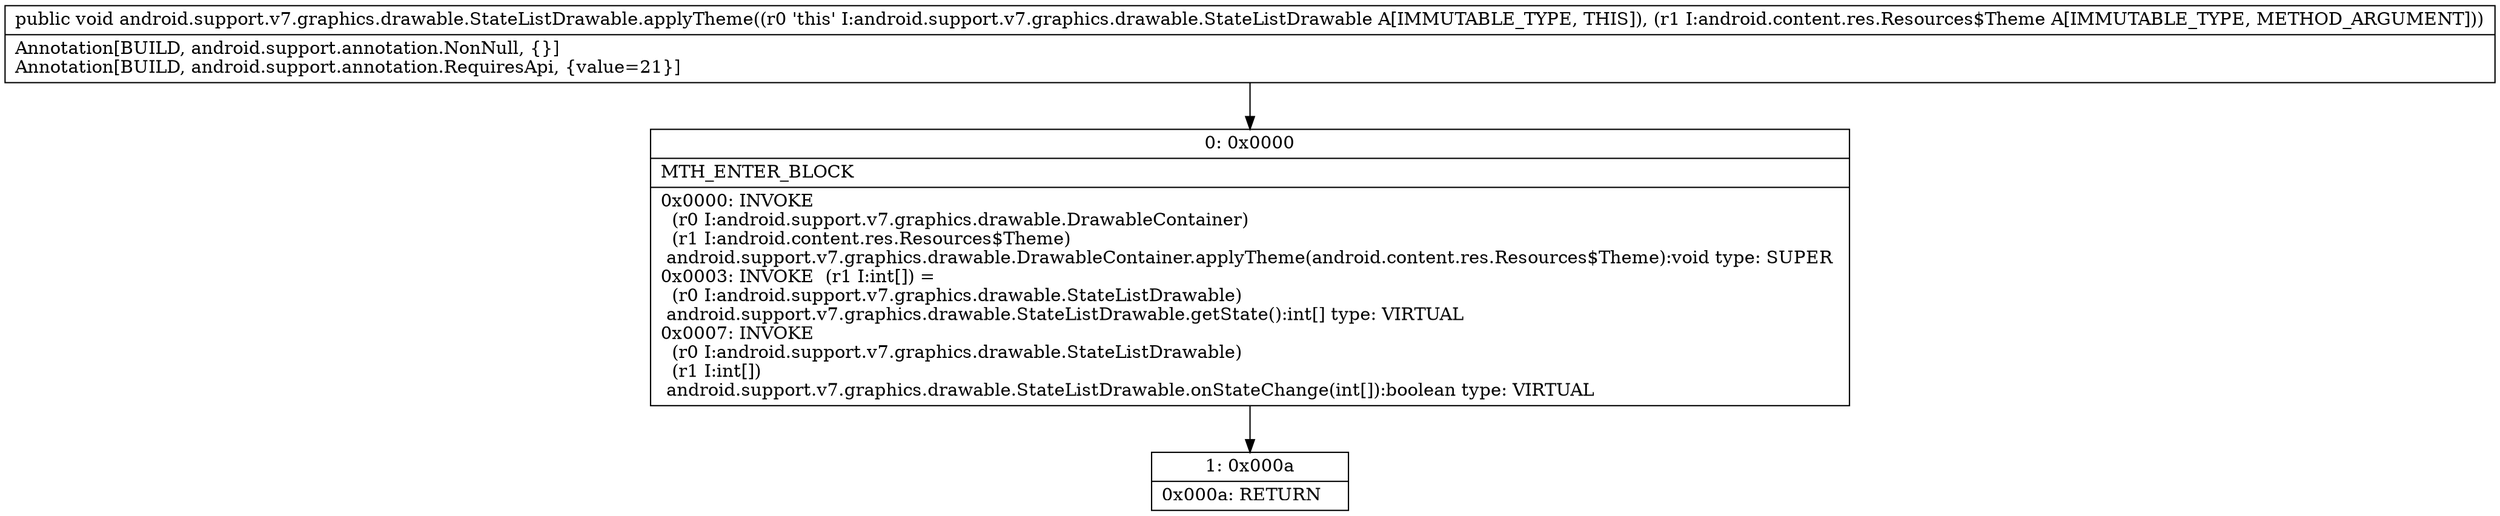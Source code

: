 digraph "CFG forandroid.support.v7.graphics.drawable.StateListDrawable.applyTheme(Landroid\/content\/res\/Resources$Theme;)V" {
Node_0 [shape=record,label="{0\:\ 0x0000|MTH_ENTER_BLOCK\l|0x0000: INVOKE  \l  (r0 I:android.support.v7.graphics.drawable.DrawableContainer)\l  (r1 I:android.content.res.Resources$Theme)\l android.support.v7.graphics.drawable.DrawableContainer.applyTheme(android.content.res.Resources$Theme):void type: SUPER \l0x0003: INVOKE  (r1 I:int[]) = \l  (r0 I:android.support.v7.graphics.drawable.StateListDrawable)\l android.support.v7.graphics.drawable.StateListDrawable.getState():int[] type: VIRTUAL \l0x0007: INVOKE  \l  (r0 I:android.support.v7.graphics.drawable.StateListDrawable)\l  (r1 I:int[])\l android.support.v7.graphics.drawable.StateListDrawable.onStateChange(int[]):boolean type: VIRTUAL \l}"];
Node_1 [shape=record,label="{1\:\ 0x000a|0x000a: RETURN   \l}"];
MethodNode[shape=record,label="{public void android.support.v7.graphics.drawable.StateListDrawable.applyTheme((r0 'this' I:android.support.v7.graphics.drawable.StateListDrawable A[IMMUTABLE_TYPE, THIS]), (r1 I:android.content.res.Resources$Theme A[IMMUTABLE_TYPE, METHOD_ARGUMENT]))  | Annotation[BUILD, android.support.annotation.NonNull, \{\}]\lAnnotation[BUILD, android.support.annotation.RequiresApi, \{value=21\}]\l}"];
MethodNode -> Node_0;
Node_0 -> Node_1;
}

